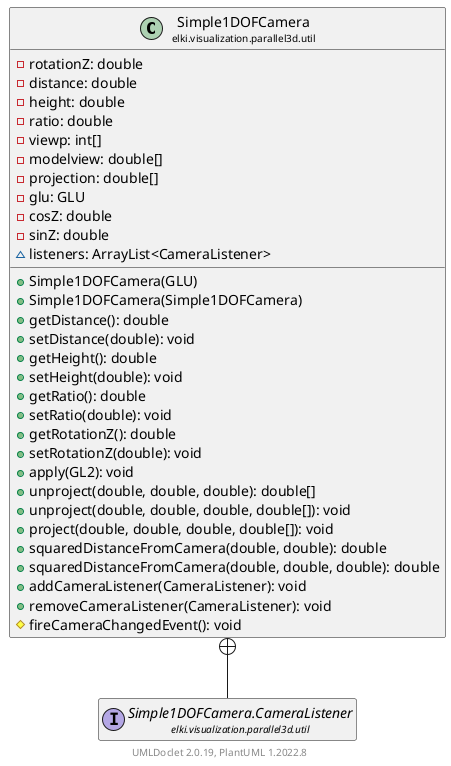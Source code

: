 @startuml
    remove .*\.(Instance|Par|Parameterizer|Factory)$
    set namespaceSeparator none
    hide empty fields
    hide empty methods

    class "<size:14>Simple1DOFCamera\n<size:10>elki.visualization.parallel3d.util" as elki.visualization.parallel3d.util.Simple1DOFCamera [[Simple1DOFCamera.html]] {
        -rotationZ: double
        -distance: double
        -height: double
        -ratio: double
        -viewp: int[]
        -modelview: double[]
        -projection: double[]
        -glu: GLU
        -cosZ: double
        -sinZ: double
        ~listeners: ArrayList<CameraListener>
        +Simple1DOFCamera(GLU)
        +Simple1DOFCamera(Simple1DOFCamera)
        +getDistance(): double
        +setDistance(double): void
        +getHeight(): double
        +setHeight(double): void
        +getRatio(): double
        +setRatio(double): void
        +getRotationZ(): double
        +setRotationZ(double): void
        +apply(GL2): void
        +unproject(double, double, double): double[]
        +unproject(double, double, double, double[]): void
        +project(double, double, double, double[]): void
        +squaredDistanceFromCamera(double, double): double
        +squaredDistanceFromCamera(double, double, double): double
        +addCameraListener(CameraListener): void
        +removeCameraListener(CameraListener): void
        #fireCameraChangedEvent(): void
    }
    interface "<size:14>Simple1DOFCamera.CameraListener\n<size:10>elki.visualization.parallel3d.util" as elki.visualization.parallel3d.util.Simple1DOFCamera.CameraListener [[Simple1DOFCamera.CameraListener.html]]

    elki.visualization.parallel3d.util.Simple1DOFCamera +-- elki.visualization.parallel3d.util.Simple1DOFCamera.CameraListener

    center footer UMLDoclet 2.0.19, PlantUML 1.2022.8
@enduml
